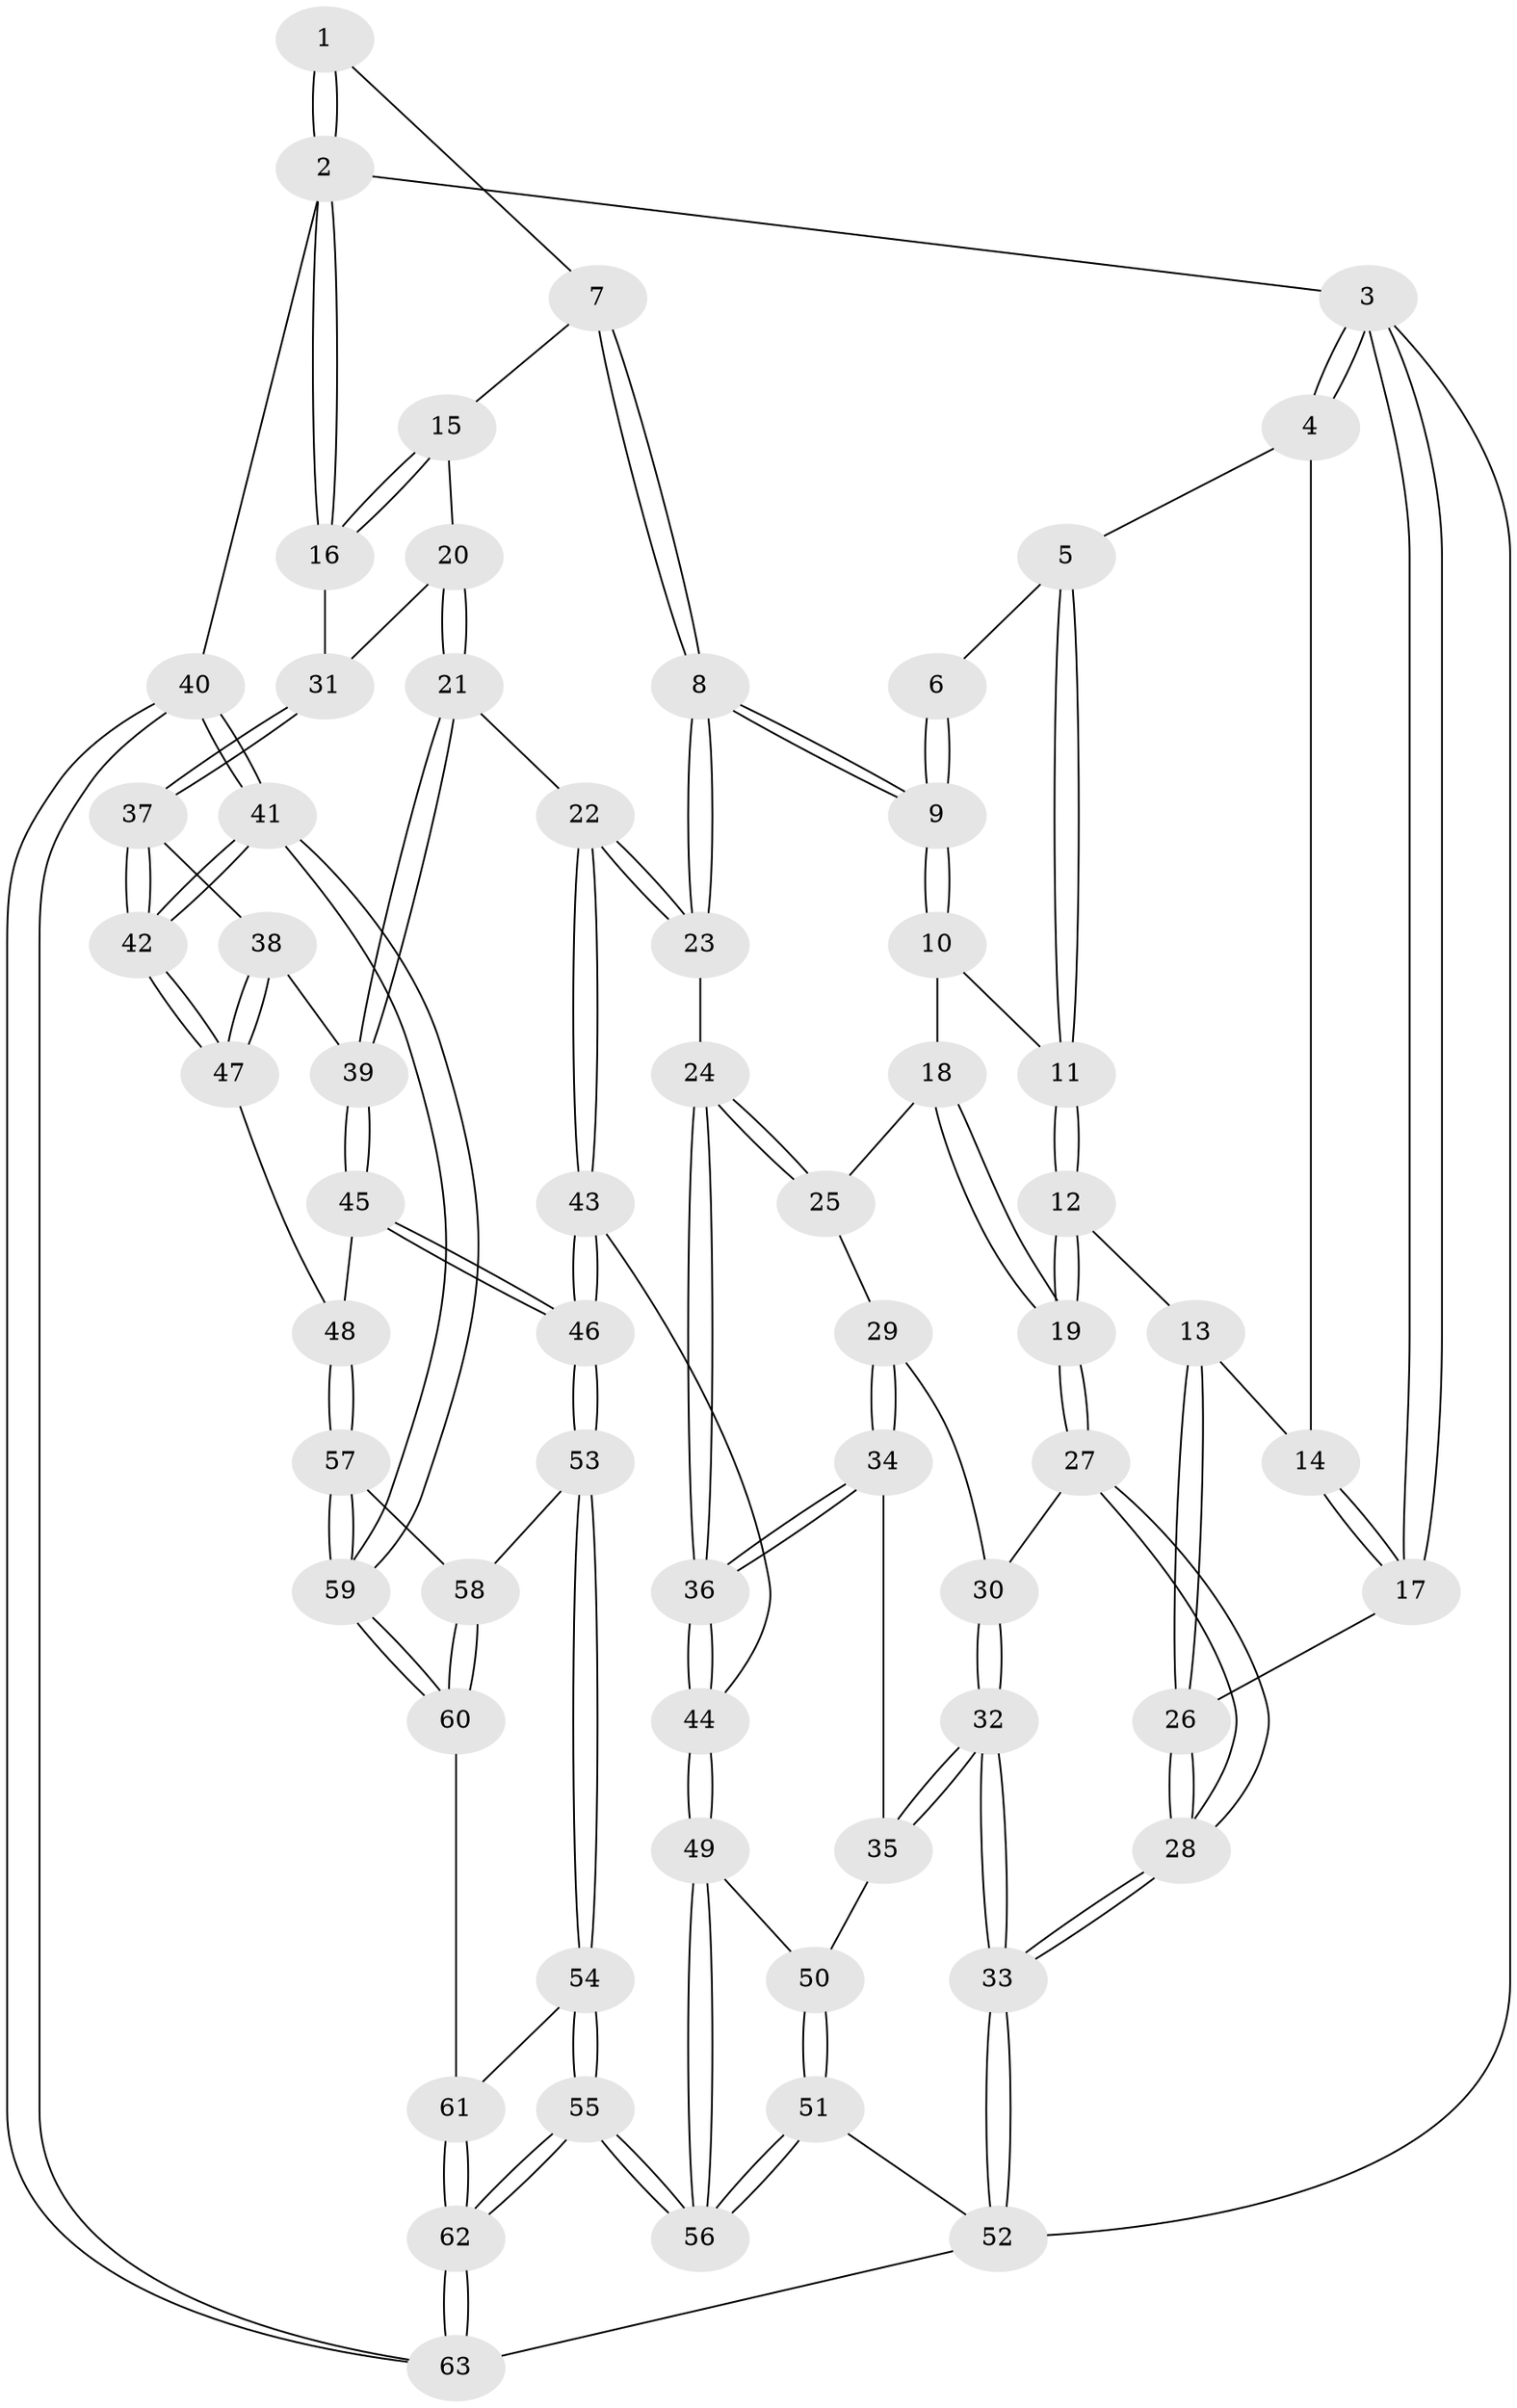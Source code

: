 // Generated by graph-tools (version 1.1) at 2025/17/03/09/25 04:17:22]
// undirected, 63 vertices, 154 edges
graph export_dot {
graph [start="1"]
  node [color=gray90,style=filled];
  1 [pos="+0.6153366307928874+0"];
  2 [pos="+1+0"];
  3 [pos="+0+0"];
  4 [pos="+0.16197889429750975+0"];
  5 [pos="+0.30046278752866956+0"];
  6 [pos="+0.32041904810423477+0"];
  7 [pos="+0.6223698471822087+0"];
  8 [pos="+0.547282030633895+0.2233122275086721"];
  9 [pos="+0.4989731753415122+0.19380007032981839"];
  10 [pos="+0.36583199706523317+0.15171133244612567"];
  11 [pos="+0.3327744056335215+0.07899573713160689"];
  12 [pos="+0.19117532158665873+0.19741633585253016"];
  13 [pos="+0.17559915273936308+0.18691261977621043"];
  14 [pos="+0.1350444084182209+0.056630422890169695"];
  15 [pos="+0.7837604539461059+0.1549758362233679"];
  16 [pos="+1+0"];
  17 [pos="+0+0.3053404933449021"];
  18 [pos="+0.33559493992108586+0.1908128086788485"];
  19 [pos="+0.22327329911604188+0.23682092178457242"];
  20 [pos="+0.7611543632899114+0.26073837040178816"];
  21 [pos="+0.7450898984077273+0.29933342990458367"];
  22 [pos="+0.7144734721185961+0.29628596932945417"];
  23 [pos="+0.551806044192569+0.23807951868927638"];
  24 [pos="+0.4896852623073605+0.31572924052001894"];
  25 [pos="+0.35919075102499665+0.2668113492907311"];
  26 [pos="+0+0.3504812214311432"];
  27 [pos="+0.22690544591459377+0.25958157069526094"];
  28 [pos="+0+0.4506259107670294"];
  29 [pos="+0.25924901488556273+0.3207063563797795"];
  30 [pos="+0.25281141398248436+0.31428236943056326"];
  31 [pos="+1+0.020419146452168375"];
  32 [pos="+0+0.45747328600219367"];
  33 [pos="+0+0.463489182427547"];
  34 [pos="+0.30472552711354517+0.41738496675871495"];
  35 [pos="+0.22213983185601227+0.47747766577940115"];
  36 [pos="+0.43717999124707757+0.44682161786125535"];
  37 [pos="+1+0.27627110927513227"];
  38 [pos="+0.7818633096351176+0.3225696360754497"];
  39 [pos="+0.7592073229820971+0.3144215986888194"];
  40 [pos="+1+1"];
  41 [pos="+1+1"];
  42 [pos="+1+0.5466928378915719"];
  43 [pos="+0.5503159071739343+0.5401196056969366"];
  44 [pos="+0.44560333649285583+0.46532007300217315"];
  45 [pos="+0.7180610924448826+0.555143709674799"];
  46 [pos="+0.6207131591992304+0.6279636730973082"];
  47 [pos="+0.9523872795690013+0.549561727835967"];
  48 [pos="+0.9302757068772967+0.5602600117602816"];
  49 [pos="+0.3416057548018433+0.6231987744657401"];
  50 [pos="+0.23516239032861697+0.5393334433981191"];
  51 [pos="+0.1277845714943559+0.7439726496533484"];
  52 [pos="+0+0.6203043303556369"];
  53 [pos="+0.6176848869956596+0.7023677878131857"];
  54 [pos="+0.5383334108702944+0.7836986835452732"];
  55 [pos="+0.3450294119024493+0.932267680992583"];
  56 [pos="+0.31034243589686134+0.8804602269686314"];
  57 [pos="+0.842743547543483+0.7129746168227306"];
  58 [pos="+0.6611096077221374+0.7216889814121329"];
  59 [pos="+1+1"];
  60 [pos="+0.8736299145372447+0.9781362060215255"];
  61 [pos="+0.7387978042577429+0.9508498317624022"];
  62 [pos="+0.3423453941454696+1"];
  63 [pos="+0.3360330817789683+1"];
  1 -- 2;
  1 -- 2;
  1 -- 7;
  2 -- 3;
  2 -- 16;
  2 -- 16;
  2 -- 40;
  3 -- 4;
  3 -- 4;
  3 -- 17;
  3 -- 17;
  3 -- 52;
  4 -- 5;
  4 -- 14;
  5 -- 6;
  5 -- 11;
  5 -- 11;
  6 -- 9;
  6 -- 9;
  7 -- 8;
  7 -- 8;
  7 -- 15;
  8 -- 9;
  8 -- 9;
  8 -- 23;
  8 -- 23;
  9 -- 10;
  9 -- 10;
  10 -- 11;
  10 -- 18;
  11 -- 12;
  11 -- 12;
  12 -- 13;
  12 -- 19;
  12 -- 19;
  13 -- 14;
  13 -- 26;
  13 -- 26;
  14 -- 17;
  14 -- 17;
  15 -- 16;
  15 -- 16;
  15 -- 20;
  16 -- 31;
  17 -- 26;
  18 -- 19;
  18 -- 19;
  18 -- 25;
  19 -- 27;
  19 -- 27;
  20 -- 21;
  20 -- 21;
  20 -- 31;
  21 -- 22;
  21 -- 39;
  21 -- 39;
  22 -- 23;
  22 -- 23;
  22 -- 43;
  22 -- 43;
  23 -- 24;
  24 -- 25;
  24 -- 25;
  24 -- 36;
  24 -- 36;
  25 -- 29;
  26 -- 28;
  26 -- 28;
  27 -- 28;
  27 -- 28;
  27 -- 30;
  28 -- 33;
  28 -- 33;
  29 -- 30;
  29 -- 34;
  29 -- 34;
  30 -- 32;
  30 -- 32;
  31 -- 37;
  31 -- 37;
  32 -- 33;
  32 -- 33;
  32 -- 35;
  32 -- 35;
  33 -- 52;
  33 -- 52;
  34 -- 35;
  34 -- 36;
  34 -- 36;
  35 -- 50;
  36 -- 44;
  36 -- 44;
  37 -- 38;
  37 -- 42;
  37 -- 42;
  38 -- 39;
  38 -- 47;
  38 -- 47;
  39 -- 45;
  39 -- 45;
  40 -- 41;
  40 -- 41;
  40 -- 63;
  40 -- 63;
  41 -- 42;
  41 -- 42;
  41 -- 59;
  41 -- 59;
  42 -- 47;
  42 -- 47;
  43 -- 44;
  43 -- 46;
  43 -- 46;
  44 -- 49;
  44 -- 49;
  45 -- 46;
  45 -- 46;
  45 -- 48;
  46 -- 53;
  46 -- 53;
  47 -- 48;
  48 -- 57;
  48 -- 57;
  49 -- 50;
  49 -- 56;
  49 -- 56;
  50 -- 51;
  50 -- 51;
  51 -- 52;
  51 -- 56;
  51 -- 56;
  52 -- 63;
  53 -- 54;
  53 -- 54;
  53 -- 58;
  54 -- 55;
  54 -- 55;
  54 -- 61;
  55 -- 56;
  55 -- 56;
  55 -- 62;
  55 -- 62;
  57 -- 58;
  57 -- 59;
  57 -- 59;
  58 -- 60;
  58 -- 60;
  59 -- 60;
  59 -- 60;
  60 -- 61;
  61 -- 62;
  61 -- 62;
  62 -- 63;
  62 -- 63;
}
